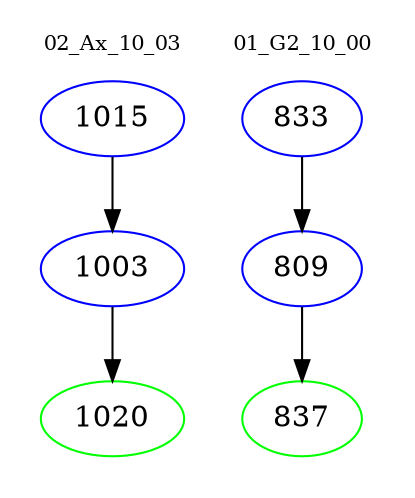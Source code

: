 digraph{
subgraph cluster_0 {
color = white
label = "02_Ax_10_03";
fontsize=10;
T0_1015 [label="1015", color="blue"]
T0_1015 -> T0_1003 [color="black"]
T0_1003 [label="1003", color="blue"]
T0_1003 -> T0_1020 [color="black"]
T0_1020 [label="1020", color="green"]
}
subgraph cluster_1 {
color = white
label = "01_G2_10_00";
fontsize=10;
T1_833 [label="833", color="blue"]
T1_833 -> T1_809 [color="black"]
T1_809 [label="809", color="blue"]
T1_809 -> T1_837 [color="black"]
T1_837 [label="837", color="green"]
}
}
